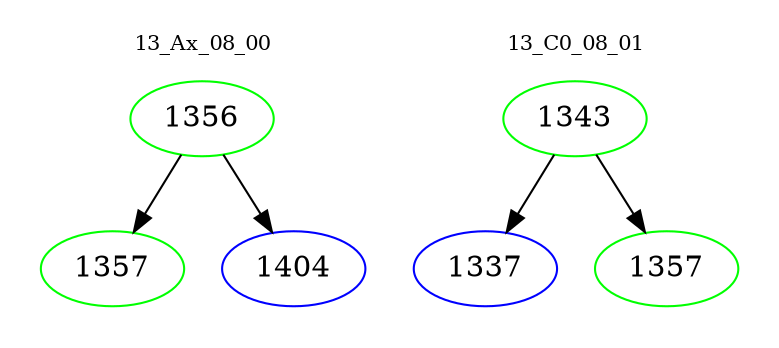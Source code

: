 digraph{
subgraph cluster_0 {
color = white
label = "13_Ax_08_00";
fontsize=10;
T0_1356 [label="1356", color="green"]
T0_1356 -> T0_1357 [color="black"]
T0_1357 [label="1357", color="green"]
T0_1356 -> T0_1404 [color="black"]
T0_1404 [label="1404", color="blue"]
}
subgraph cluster_1 {
color = white
label = "13_C0_08_01";
fontsize=10;
T1_1343 [label="1343", color="green"]
T1_1343 -> T1_1337 [color="black"]
T1_1337 [label="1337", color="blue"]
T1_1343 -> T1_1357 [color="black"]
T1_1357 [label="1357", color="green"]
}
}
